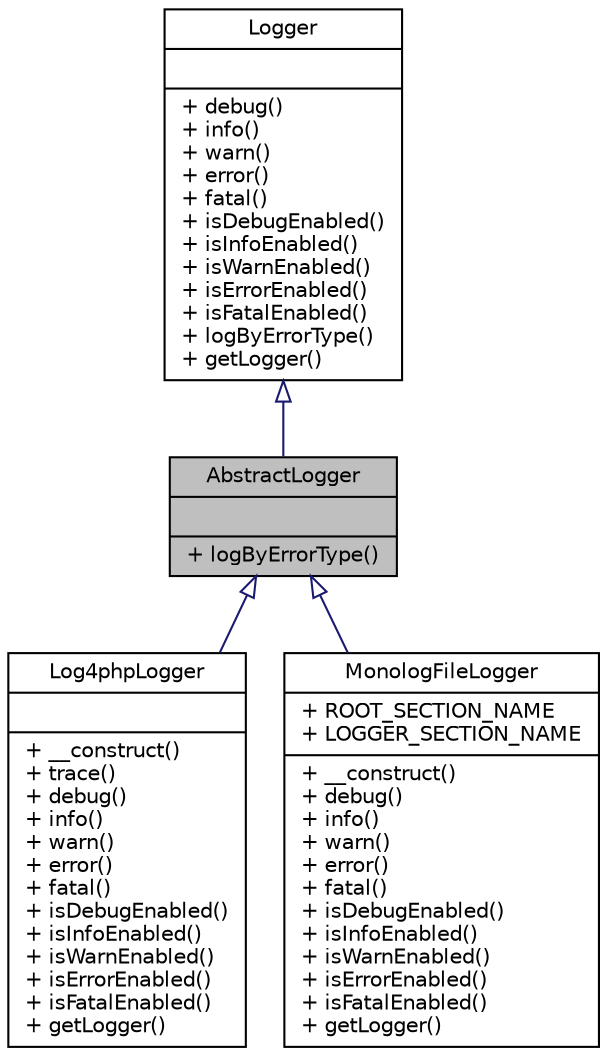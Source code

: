 digraph "AbstractLogger"
{
  edge [fontname="Helvetica",fontsize="10",labelfontname="Helvetica",labelfontsize="10"];
  node [fontname="Helvetica",fontsize="10",shape=record];
  Node1 [label="{AbstractLogger\n||+ logByErrorType()\l}",height=0.2,width=0.4,color="black", fillcolor="grey75", style="filled", fontcolor="black"];
  Node2 -> Node1 [dir="back",color="midnightblue",fontsize="10",style="solid",arrowtail="onormal",fontname="Helvetica"];
  Node2 [label="{Logger\n||+ debug()\l+ info()\l+ warn()\l+ error()\l+ fatal()\l+ isDebugEnabled()\l+ isInfoEnabled()\l+ isWarnEnabled()\l+ isErrorEnabled()\l+ isFatalEnabled()\l+ logByErrorType()\l+ getLogger()\l}",height=0.2,width=0.4,color="black", fillcolor="white", style="filled",URL="$interfacewcmf_1_1lib_1_1core_1_1_logger.html",tooltip="Interface for logger implementations. "];
  Node1 -> Node3 [dir="back",color="midnightblue",fontsize="10",style="solid",arrowtail="onormal",fontname="Helvetica"];
  Node3 [label="{Log4phpLogger\n||+ __construct()\l+ trace()\l+ debug()\l+ info()\l+ warn()\l+ error()\l+ fatal()\l+ isDebugEnabled()\l+ isInfoEnabled()\l+ isWarnEnabled()\l+ isErrorEnabled()\l+ isFatalEnabled()\l+ getLogger()\l}",height=0.2,width=0.4,color="black", fillcolor="white", style="filled",URL="$classwcmf_1_1lib_1_1core_1_1impl_1_1_log4php_logger.html",tooltip="Log4phpLogger is a wrapper for the log4php library. "];
  Node1 -> Node4 [dir="back",color="midnightblue",fontsize="10",style="solid",arrowtail="onormal",fontname="Helvetica"];
  Node4 [label="{MonologFileLogger\n|+ ROOT_SECTION_NAME\l+ LOGGER_SECTION_NAME\l|+ __construct()\l+ debug()\l+ info()\l+ warn()\l+ error()\l+ fatal()\l+ isDebugEnabled()\l+ isInfoEnabled()\l+ isWarnEnabled()\l+ isErrorEnabled()\l+ isFatalEnabled()\l+ getLogger()\l}",height=0.2,width=0.4,color="black", fillcolor="white", style="filled",URL="$classwcmf_1_1lib_1_1core_1_1impl_1_1_monolog_file_logger.html",tooltip="MonologFileLogger is a wrapper for the Monolog library that logs to files. "];
}
